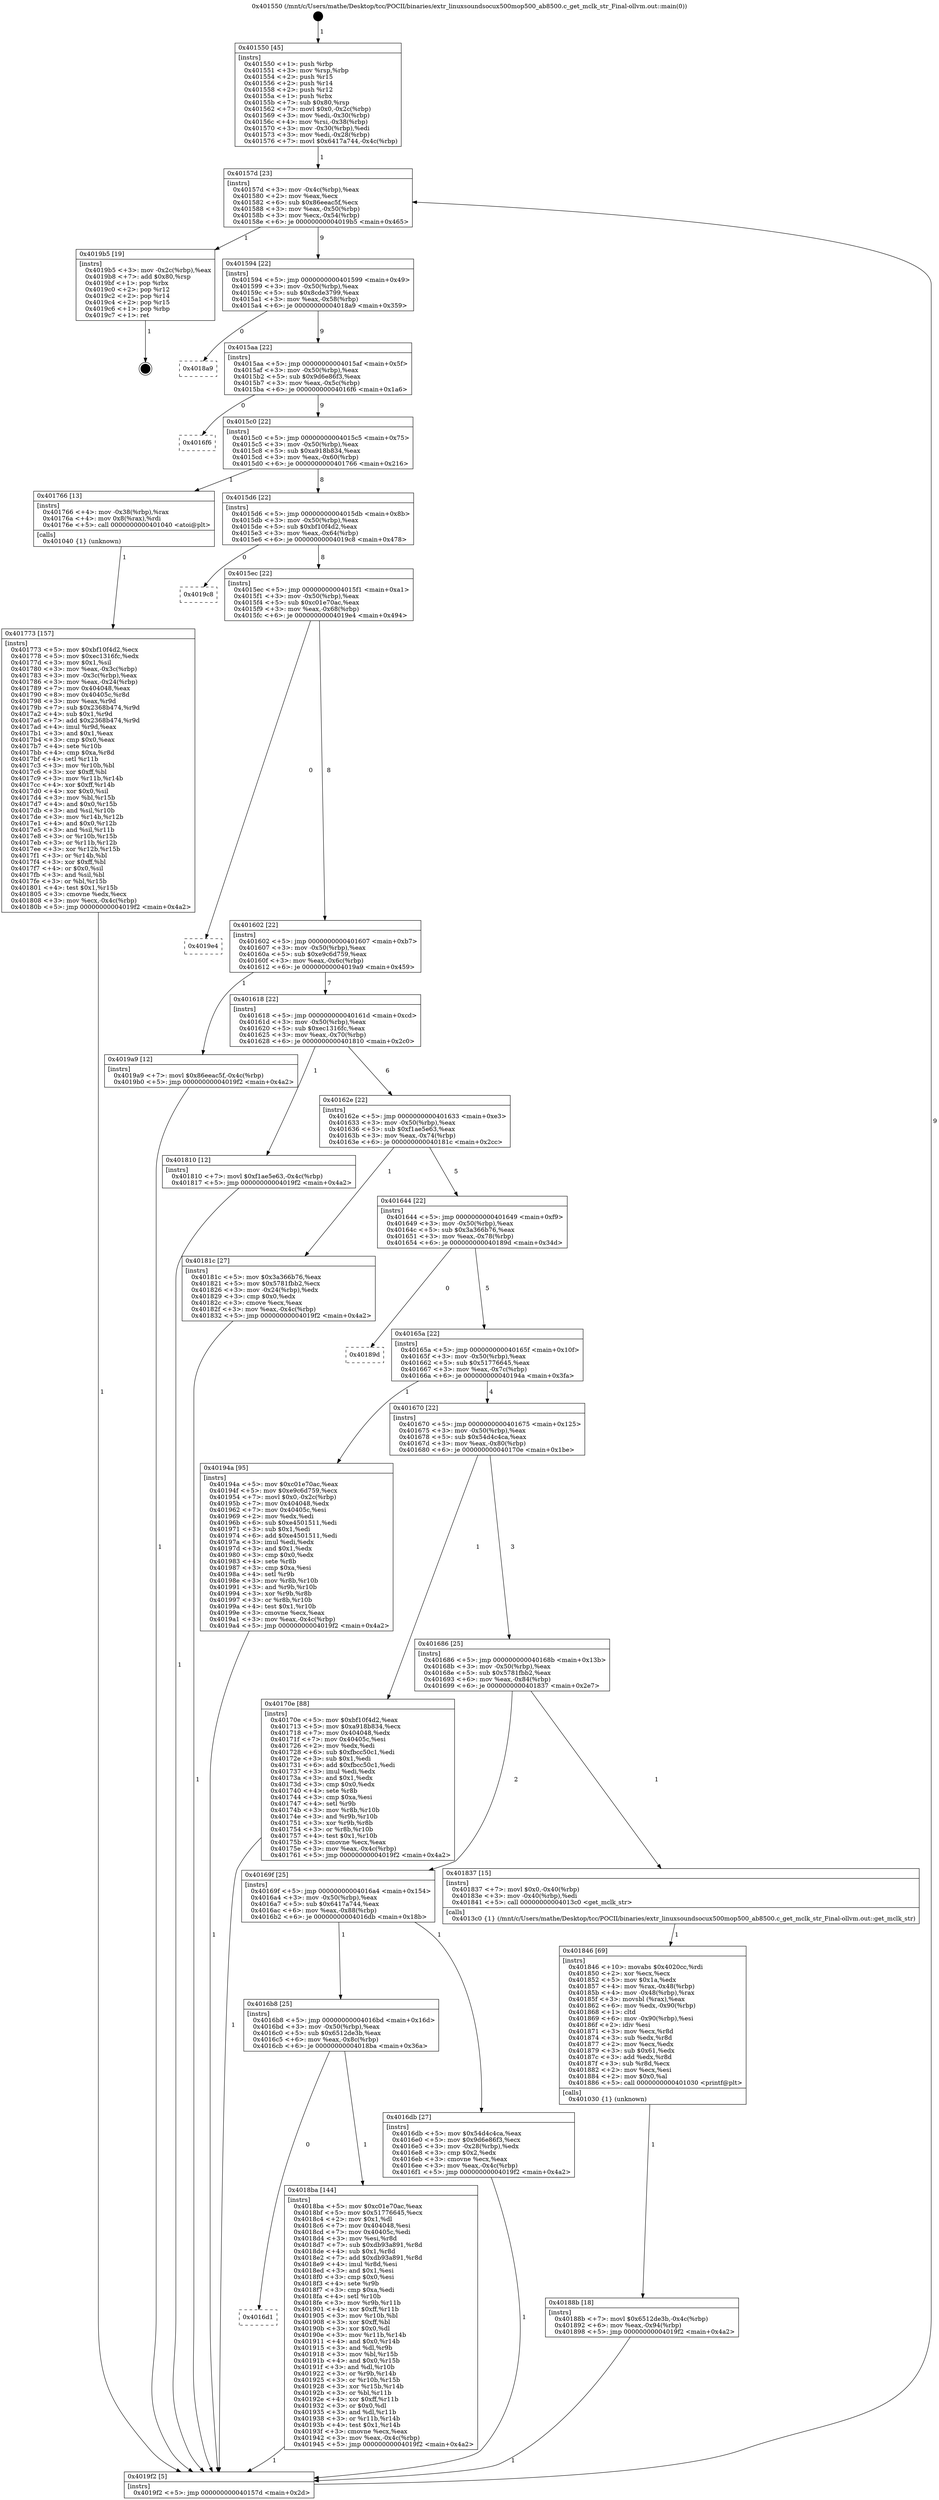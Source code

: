 digraph "0x401550" {
  label = "0x401550 (/mnt/c/Users/mathe/Desktop/tcc/POCII/binaries/extr_linuxsoundsocux500mop500_ab8500.c_get_mclk_str_Final-ollvm.out::main(0))"
  labelloc = "t"
  node[shape=record]

  Entry [label="",width=0.3,height=0.3,shape=circle,fillcolor=black,style=filled]
  "0x40157d" [label="{
     0x40157d [23]\l
     | [instrs]\l
     &nbsp;&nbsp;0x40157d \<+3\>: mov -0x4c(%rbp),%eax\l
     &nbsp;&nbsp;0x401580 \<+2\>: mov %eax,%ecx\l
     &nbsp;&nbsp;0x401582 \<+6\>: sub $0x86eeac5f,%ecx\l
     &nbsp;&nbsp;0x401588 \<+3\>: mov %eax,-0x50(%rbp)\l
     &nbsp;&nbsp;0x40158b \<+3\>: mov %ecx,-0x54(%rbp)\l
     &nbsp;&nbsp;0x40158e \<+6\>: je 00000000004019b5 \<main+0x465\>\l
  }"]
  "0x4019b5" [label="{
     0x4019b5 [19]\l
     | [instrs]\l
     &nbsp;&nbsp;0x4019b5 \<+3\>: mov -0x2c(%rbp),%eax\l
     &nbsp;&nbsp;0x4019b8 \<+7\>: add $0x80,%rsp\l
     &nbsp;&nbsp;0x4019bf \<+1\>: pop %rbx\l
     &nbsp;&nbsp;0x4019c0 \<+2\>: pop %r12\l
     &nbsp;&nbsp;0x4019c2 \<+2\>: pop %r14\l
     &nbsp;&nbsp;0x4019c4 \<+2\>: pop %r15\l
     &nbsp;&nbsp;0x4019c6 \<+1\>: pop %rbp\l
     &nbsp;&nbsp;0x4019c7 \<+1\>: ret\l
  }"]
  "0x401594" [label="{
     0x401594 [22]\l
     | [instrs]\l
     &nbsp;&nbsp;0x401594 \<+5\>: jmp 0000000000401599 \<main+0x49\>\l
     &nbsp;&nbsp;0x401599 \<+3\>: mov -0x50(%rbp),%eax\l
     &nbsp;&nbsp;0x40159c \<+5\>: sub $0x8cde3799,%eax\l
     &nbsp;&nbsp;0x4015a1 \<+3\>: mov %eax,-0x58(%rbp)\l
     &nbsp;&nbsp;0x4015a4 \<+6\>: je 00000000004018a9 \<main+0x359\>\l
  }"]
  Exit [label="",width=0.3,height=0.3,shape=circle,fillcolor=black,style=filled,peripheries=2]
  "0x4018a9" [label="{
     0x4018a9\l
  }", style=dashed]
  "0x4015aa" [label="{
     0x4015aa [22]\l
     | [instrs]\l
     &nbsp;&nbsp;0x4015aa \<+5\>: jmp 00000000004015af \<main+0x5f\>\l
     &nbsp;&nbsp;0x4015af \<+3\>: mov -0x50(%rbp),%eax\l
     &nbsp;&nbsp;0x4015b2 \<+5\>: sub $0x9d6e86f3,%eax\l
     &nbsp;&nbsp;0x4015b7 \<+3\>: mov %eax,-0x5c(%rbp)\l
     &nbsp;&nbsp;0x4015ba \<+6\>: je 00000000004016f6 \<main+0x1a6\>\l
  }"]
  "0x4016d1" [label="{
     0x4016d1\l
  }", style=dashed]
  "0x4016f6" [label="{
     0x4016f6\l
  }", style=dashed]
  "0x4015c0" [label="{
     0x4015c0 [22]\l
     | [instrs]\l
     &nbsp;&nbsp;0x4015c0 \<+5\>: jmp 00000000004015c5 \<main+0x75\>\l
     &nbsp;&nbsp;0x4015c5 \<+3\>: mov -0x50(%rbp),%eax\l
     &nbsp;&nbsp;0x4015c8 \<+5\>: sub $0xa918b834,%eax\l
     &nbsp;&nbsp;0x4015cd \<+3\>: mov %eax,-0x60(%rbp)\l
     &nbsp;&nbsp;0x4015d0 \<+6\>: je 0000000000401766 \<main+0x216\>\l
  }"]
  "0x4018ba" [label="{
     0x4018ba [144]\l
     | [instrs]\l
     &nbsp;&nbsp;0x4018ba \<+5\>: mov $0xc01e70ac,%eax\l
     &nbsp;&nbsp;0x4018bf \<+5\>: mov $0x51776645,%ecx\l
     &nbsp;&nbsp;0x4018c4 \<+2\>: mov $0x1,%dl\l
     &nbsp;&nbsp;0x4018c6 \<+7\>: mov 0x404048,%esi\l
     &nbsp;&nbsp;0x4018cd \<+7\>: mov 0x40405c,%edi\l
     &nbsp;&nbsp;0x4018d4 \<+3\>: mov %esi,%r8d\l
     &nbsp;&nbsp;0x4018d7 \<+7\>: sub $0xdb93a891,%r8d\l
     &nbsp;&nbsp;0x4018de \<+4\>: sub $0x1,%r8d\l
     &nbsp;&nbsp;0x4018e2 \<+7\>: add $0xdb93a891,%r8d\l
     &nbsp;&nbsp;0x4018e9 \<+4\>: imul %r8d,%esi\l
     &nbsp;&nbsp;0x4018ed \<+3\>: and $0x1,%esi\l
     &nbsp;&nbsp;0x4018f0 \<+3\>: cmp $0x0,%esi\l
     &nbsp;&nbsp;0x4018f3 \<+4\>: sete %r9b\l
     &nbsp;&nbsp;0x4018f7 \<+3\>: cmp $0xa,%edi\l
     &nbsp;&nbsp;0x4018fa \<+4\>: setl %r10b\l
     &nbsp;&nbsp;0x4018fe \<+3\>: mov %r9b,%r11b\l
     &nbsp;&nbsp;0x401901 \<+4\>: xor $0xff,%r11b\l
     &nbsp;&nbsp;0x401905 \<+3\>: mov %r10b,%bl\l
     &nbsp;&nbsp;0x401908 \<+3\>: xor $0xff,%bl\l
     &nbsp;&nbsp;0x40190b \<+3\>: xor $0x0,%dl\l
     &nbsp;&nbsp;0x40190e \<+3\>: mov %r11b,%r14b\l
     &nbsp;&nbsp;0x401911 \<+4\>: and $0x0,%r14b\l
     &nbsp;&nbsp;0x401915 \<+3\>: and %dl,%r9b\l
     &nbsp;&nbsp;0x401918 \<+3\>: mov %bl,%r15b\l
     &nbsp;&nbsp;0x40191b \<+4\>: and $0x0,%r15b\l
     &nbsp;&nbsp;0x40191f \<+3\>: and %dl,%r10b\l
     &nbsp;&nbsp;0x401922 \<+3\>: or %r9b,%r14b\l
     &nbsp;&nbsp;0x401925 \<+3\>: or %r10b,%r15b\l
     &nbsp;&nbsp;0x401928 \<+3\>: xor %r15b,%r14b\l
     &nbsp;&nbsp;0x40192b \<+3\>: or %bl,%r11b\l
     &nbsp;&nbsp;0x40192e \<+4\>: xor $0xff,%r11b\l
     &nbsp;&nbsp;0x401932 \<+3\>: or $0x0,%dl\l
     &nbsp;&nbsp;0x401935 \<+3\>: and %dl,%r11b\l
     &nbsp;&nbsp;0x401938 \<+3\>: or %r11b,%r14b\l
     &nbsp;&nbsp;0x40193b \<+4\>: test $0x1,%r14b\l
     &nbsp;&nbsp;0x40193f \<+3\>: cmovne %ecx,%eax\l
     &nbsp;&nbsp;0x401942 \<+3\>: mov %eax,-0x4c(%rbp)\l
     &nbsp;&nbsp;0x401945 \<+5\>: jmp 00000000004019f2 \<main+0x4a2\>\l
  }"]
  "0x401766" [label="{
     0x401766 [13]\l
     | [instrs]\l
     &nbsp;&nbsp;0x401766 \<+4\>: mov -0x38(%rbp),%rax\l
     &nbsp;&nbsp;0x40176a \<+4\>: mov 0x8(%rax),%rdi\l
     &nbsp;&nbsp;0x40176e \<+5\>: call 0000000000401040 \<atoi@plt\>\l
     | [calls]\l
     &nbsp;&nbsp;0x401040 \{1\} (unknown)\l
  }"]
  "0x4015d6" [label="{
     0x4015d6 [22]\l
     | [instrs]\l
     &nbsp;&nbsp;0x4015d6 \<+5\>: jmp 00000000004015db \<main+0x8b\>\l
     &nbsp;&nbsp;0x4015db \<+3\>: mov -0x50(%rbp),%eax\l
     &nbsp;&nbsp;0x4015de \<+5\>: sub $0xbf10f4d2,%eax\l
     &nbsp;&nbsp;0x4015e3 \<+3\>: mov %eax,-0x64(%rbp)\l
     &nbsp;&nbsp;0x4015e6 \<+6\>: je 00000000004019c8 \<main+0x478\>\l
  }"]
  "0x40188b" [label="{
     0x40188b [18]\l
     | [instrs]\l
     &nbsp;&nbsp;0x40188b \<+7\>: movl $0x6512de3b,-0x4c(%rbp)\l
     &nbsp;&nbsp;0x401892 \<+6\>: mov %eax,-0x94(%rbp)\l
     &nbsp;&nbsp;0x401898 \<+5\>: jmp 00000000004019f2 \<main+0x4a2\>\l
  }"]
  "0x4019c8" [label="{
     0x4019c8\l
  }", style=dashed]
  "0x4015ec" [label="{
     0x4015ec [22]\l
     | [instrs]\l
     &nbsp;&nbsp;0x4015ec \<+5\>: jmp 00000000004015f1 \<main+0xa1\>\l
     &nbsp;&nbsp;0x4015f1 \<+3\>: mov -0x50(%rbp),%eax\l
     &nbsp;&nbsp;0x4015f4 \<+5\>: sub $0xc01e70ac,%eax\l
     &nbsp;&nbsp;0x4015f9 \<+3\>: mov %eax,-0x68(%rbp)\l
     &nbsp;&nbsp;0x4015fc \<+6\>: je 00000000004019e4 \<main+0x494\>\l
  }"]
  "0x401846" [label="{
     0x401846 [69]\l
     | [instrs]\l
     &nbsp;&nbsp;0x401846 \<+10\>: movabs $0x4020cc,%rdi\l
     &nbsp;&nbsp;0x401850 \<+2\>: xor %ecx,%ecx\l
     &nbsp;&nbsp;0x401852 \<+5\>: mov $0x1a,%edx\l
     &nbsp;&nbsp;0x401857 \<+4\>: mov %rax,-0x48(%rbp)\l
     &nbsp;&nbsp;0x40185b \<+4\>: mov -0x48(%rbp),%rax\l
     &nbsp;&nbsp;0x40185f \<+3\>: movsbl (%rax),%eax\l
     &nbsp;&nbsp;0x401862 \<+6\>: mov %edx,-0x90(%rbp)\l
     &nbsp;&nbsp;0x401868 \<+1\>: cltd\l
     &nbsp;&nbsp;0x401869 \<+6\>: mov -0x90(%rbp),%esi\l
     &nbsp;&nbsp;0x40186f \<+2\>: idiv %esi\l
     &nbsp;&nbsp;0x401871 \<+3\>: mov %ecx,%r8d\l
     &nbsp;&nbsp;0x401874 \<+3\>: sub %edx,%r8d\l
     &nbsp;&nbsp;0x401877 \<+2\>: mov %ecx,%edx\l
     &nbsp;&nbsp;0x401879 \<+3\>: sub $0x61,%edx\l
     &nbsp;&nbsp;0x40187c \<+3\>: add %edx,%r8d\l
     &nbsp;&nbsp;0x40187f \<+3\>: sub %r8d,%ecx\l
     &nbsp;&nbsp;0x401882 \<+2\>: mov %ecx,%esi\l
     &nbsp;&nbsp;0x401884 \<+2\>: mov $0x0,%al\l
     &nbsp;&nbsp;0x401886 \<+5\>: call 0000000000401030 \<printf@plt\>\l
     | [calls]\l
     &nbsp;&nbsp;0x401030 \{1\} (unknown)\l
  }"]
  "0x4019e4" [label="{
     0x4019e4\l
  }", style=dashed]
  "0x401602" [label="{
     0x401602 [22]\l
     | [instrs]\l
     &nbsp;&nbsp;0x401602 \<+5\>: jmp 0000000000401607 \<main+0xb7\>\l
     &nbsp;&nbsp;0x401607 \<+3\>: mov -0x50(%rbp),%eax\l
     &nbsp;&nbsp;0x40160a \<+5\>: sub $0xe9c6d759,%eax\l
     &nbsp;&nbsp;0x40160f \<+3\>: mov %eax,-0x6c(%rbp)\l
     &nbsp;&nbsp;0x401612 \<+6\>: je 00000000004019a9 \<main+0x459\>\l
  }"]
  "0x401773" [label="{
     0x401773 [157]\l
     | [instrs]\l
     &nbsp;&nbsp;0x401773 \<+5\>: mov $0xbf10f4d2,%ecx\l
     &nbsp;&nbsp;0x401778 \<+5\>: mov $0xec1316fc,%edx\l
     &nbsp;&nbsp;0x40177d \<+3\>: mov $0x1,%sil\l
     &nbsp;&nbsp;0x401780 \<+3\>: mov %eax,-0x3c(%rbp)\l
     &nbsp;&nbsp;0x401783 \<+3\>: mov -0x3c(%rbp),%eax\l
     &nbsp;&nbsp;0x401786 \<+3\>: mov %eax,-0x24(%rbp)\l
     &nbsp;&nbsp;0x401789 \<+7\>: mov 0x404048,%eax\l
     &nbsp;&nbsp;0x401790 \<+8\>: mov 0x40405c,%r8d\l
     &nbsp;&nbsp;0x401798 \<+3\>: mov %eax,%r9d\l
     &nbsp;&nbsp;0x40179b \<+7\>: sub $0x2368b474,%r9d\l
     &nbsp;&nbsp;0x4017a2 \<+4\>: sub $0x1,%r9d\l
     &nbsp;&nbsp;0x4017a6 \<+7\>: add $0x2368b474,%r9d\l
     &nbsp;&nbsp;0x4017ad \<+4\>: imul %r9d,%eax\l
     &nbsp;&nbsp;0x4017b1 \<+3\>: and $0x1,%eax\l
     &nbsp;&nbsp;0x4017b4 \<+3\>: cmp $0x0,%eax\l
     &nbsp;&nbsp;0x4017b7 \<+4\>: sete %r10b\l
     &nbsp;&nbsp;0x4017bb \<+4\>: cmp $0xa,%r8d\l
     &nbsp;&nbsp;0x4017bf \<+4\>: setl %r11b\l
     &nbsp;&nbsp;0x4017c3 \<+3\>: mov %r10b,%bl\l
     &nbsp;&nbsp;0x4017c6 \<+3\>: xor $0xff,%bl\l
     &nbsp;&nbsp;0x4017c9 \<+3\>: mov %r11b,%r14b\l
     &nbsp;&nbsp;0x4017cc \<+4\>: xor $0xff,%r14b\l
     &nbsp;&nbsp;0x4017d0 \<+4\>: xor $0x0,%sil\l
     &nbsp;&nbsp;0x4017d4 \<+3\>: mov %bl,%r15b\l
     &nbsp;&nbsp;0x4017d7 \<+4\>: and $0x0,%r15b\l
     &nbsp;&nbsp;0x4017db \<+3\>: and %sil,%r10b\l
     &nbsp;&nbsp;0x4017de \<+3\>: mov %r14b,%r12b\l
     &nbsp;&nbsp;0x4017e1 \<+4\>: and $0x0,%r12b\l
     &nbsp;&nbsp;0x4017e5 \<+3\>: and %sil,%r11b\l
     &nbsp;&nbsp;0x4017e8 \<+3\>: or %r10b,%r15b\l
     &nbsp;&nbsp;0x4017eb \<+3\>: or %r11b,%r12b\l
     &nbsp;&nbsp;0x4017ee \<+3\>: xor %r12b,%r15b\l
     &nbsp;&nbsp;0x4017f1 \<+3\>: or %r14b,%bl\l
     &nbsp;&nbsp;0x4017f4 \<+3\>: xor $0xff,%bl\l
     &nbsp;&nbsp;0x4017f7 \<+4\>: or $0x0,%sil\l
     &nbsp;&nbsp;0x4017fb \<+3\>: and %sil,%bl\l
     &nbsp;&nbsp;0x4017fe \<+3\>: or %bl,%r15b\l
     &nbsp;&nbsp;0x401801 \<+4\>: test $0x1,%r15b\l
     &nbsp;&nbsp;0x401805 \<+3\>: cmovne %edx,%ecx\l
     &nbsp;&nbsp;0x401808 \<+3\>: mov %ecx,-0x4c(%rbp)\l
     &nbsp;&nbsp;0x40180b \<+5\>: jmp 00000000004019f2 \<main+0x4a2\>\l
  }"]
  "0x4019a9" [label="{
     0x4019a9 [12]\l
     | [instrs]\l
     &nbsp;&nbsp;0x4019a9 \<+7\>: movl $0x86eeac5f,-0x4c(%rbp)\l
     &nbsp;&nbsp;0x4019b0 \<+5\>: jmp 00000000004019f2 \<main+0x4a2\>\l
  }"]
  "0x401618" [label="{
     0x401618 [22]\l
     | [instrs]\l
     &nbsp;&nbsp;0x401618 \<+5\>: jmp 000000000040161d \<main+0xcd\>\l
     &nbsp;&nbsp;0x40161d \<+3\>: mov -0x50(%rbp),%eax\l
     &nbsp;&nbsp;0x401620 \<+5\>: sub $0xec1316fc,%eax\l
     &nbsp;&nbsp;0x401625 \<+3\>: mov %eax,-0x70(%rbp)\l
     &nbsp;&nbsp;0x401628 \<+6\>: je 0000000000401810 \<main+0x2c0\>\l
  }"]
  "0x401550" [label="{
     0x401550 [45]\l
     | [instrs]\l
     &nbsp;&nbsp;0x401550 \<+1\>: push %rbp\l
     &nbsp;&nbsp;0x401551 \<+3\>: mov %rsp,%rbp\l
     &nbsp;&nbsp;0x401554 \<+2\>: push %r15\l
     &nbsp;&nbsp;0x401556 \<+2\>: push %r14\l
     &nbsp;&nbsp;0x401558 \<+2\>: push %r12\l
     &nbsp;&nbsp;0x40155a \<+1\>: push %rbx\l
     &nbsp;&nbsp;0x40155b \<+7\>: sub $0x80,%rsp\l
     &nbsp;&nbsp;0x401562 \<+7\>: movl $0x0,-0x2c(%rbp)\l
     &nbsp;&nbsp;0x401569 \<+3\>: mov %edi,-0x30(%rbp)\l
     &nbsp;&nbsp;0x40156c \<+4\>: mov %rsi,-0x38(%rbp)\l
     &nbsp;&nbsp;0x401570 \<+3\>: mov -0x30(%rbp),%edi\l
     &nbsp;&nbsp;0x401573 \<+3\>: mov %edi,-0x28(%rbp)\l
     &nbsp;&nbsp;0x401576 \<+7\>: movl $0x6417a744,-0x4c(%rbp)\l
  }"]
  "0x401810" [label="{
     0x401810 [12]\l
     | [instrs]\l
     &nbsp;&nbsp;0x401810 \<+7\>: movl $0xf1ae5e63,-0x4c(%rbp)\l
     &nbsp;&nbsp;0x401817 \<+5\>: jmp 00000000004019f2 \<main+0x4a2\>\l
  }"]
  "0x40162e" [label="{
     0x40162e [22]\l
     | [instrs]\l
     &nbsp;&nbsp;0x40162e \<+5\>: jmp 0000000000401633 \<main+0xe3\>\l
     &nbsp;&nbsp;0x401633 \<+3\>: mov -0x50(%rbp),%eax\l
     &nbsp;&nbsp;0x401636 \<+5\>: sub $0xf1ae5e63,%eax\l
     &nbsp;&nbsp;0x40163b \<+3\>: mov %eax,-0x74(%rbp)\l
     &nbsp;&nbsp;0x40163e \<+6\>: je 000000000040181c \<main+0x2cc\>\l
  }"]
  "0x4019f2" [label="{
     0x4019f2 [5]\l
     | [instrs]\l
     &nbsp;&nbsp;0x4019f2 \<+5\>: jmp 000000000040157d \<main+0x2d\>\l
  }"]
  "0x40181c" [label="{
     0x40181c [27]\l
     | [instrs]\l
     &nbsp;&nbsp;0x40181c \<+5\>: mov $0x3a366b76,%eax\l
     &nbsp;&nbsp;0x401821 \<+5\>: mov $0x5781fbb2,%ecx\l
     &nbsp;&nbsp;0x401826 \<+3\>: mov -0x24(%rbp),%edx\l
     &nbsp;&nbsp;0x401829 \<+3\>: cmp $0x0,%edx\l
     &nbsp;&nbsp;0x40182c \<+3\>: cmove %ecx,%eax\l
     &nbsp;&nbsp;0x40182f \<+3\>: mov %eax,-0x4c(%rbp)\l
     &nbsp;&nbsp;0x401832 \<+5\>: jmp 00000000004019f2 \<main+0x4a2\>\l
  }"]
  "0x401644" [label="{
     0x401644 [22]\l
     | [instrs]\l
     &nbsp;&nbsp;0x401644 \<+5\>: jmp 0000000000401649 \<main+0xf9\>\l
     &nbsp;&nbsp;0x401649 \<+3\>: mov -0x50(%rbp),%eax\l
     &nbsp;&nbsp;0x40164c \<+5\>: sub $0x3a366b76,%eax\l
     &nbsp;&nbsp;0x401651 \<+3\>: mov %eax,-0x78(%rbp)\l
     &nbsp;&nbsp;0x401654 \<+6\>: je 000000000040189d \<main+0x34d\>\l
  }"]
  "0x4016b8" [label="{
     0x4016b8 [25]\l
     | [instrs]\l
     &nbsp;&nbsp;0x4016b8 \<+5\>: jmp 00000000004016bd \<main+0x16d\>\l
     &nbsp;&nbsp;0x4016bd \<+3\>: mov -0x50(%rbp),%eax\l
     &nbsp;&nbsp;0x4016c0 \<+5\>: sub $0x6512de3b,%eax\l
     &nbsp;&nbsp;0x4016c5 \<+6\>: mov %eax,-0x8c(%rbp)\l
     &nbsp;&nbsp;0x4016cb \<+6\>: je 00000000004018ba \<main+0x36a\>\l
  }"]
  "0x40189d" [label="{
     0x40189d\l
  }", style=dashed]
  "0x40165a" [label="{
     0x40165a [22]\l
     | [instrs]\l
     &nbsp;&nbsp;0x40165a \<+5\>: jmp 000000000040165f \<main+0x10f\>\l
     &nbsp;&nbsp;0x40165f \<+3\>: mov -0x50(%rbp),%eax\l
     &nbsp;&nbsp;0x401662 \<+5\>: sub $0x51776645,%eax\l
     &nbsp;&nbsp;0x401667 \<+3\>: mov %eax,-0x7c(%rbp)\l
     &nbsp;&nbsp;0x40166a \<+6\>: je 000000000040194a \<main+0x3fa\>\l
  }"]
  "0x4016db" [label="{
     0x4016db [27]\l
     | [instrs]\l
     &nbsp;&nbsp;0x4016db \<+5\>: mov $0x54d4c4ca,%eax\l
     &nbsp;&nbsp;0x4016e0 \<+5\>: mov $0x9d6e86f3,%ecx\l
     &nbsp;&nbsp;0x4016e5 \<+3\>: mov -0x28(%rbp),%edx\l
     &nbsp;&nbsp;0x4016e8 \<+3\>: cmp $0x2,%edx\l
     &nbsp;&nbsp;0x4016eb \<+3\>: cmovne %ecx,%eax\l
     &nbsp;&nbsp;0x4016ee \<+3\>: mov %eax,-0x4c(%rbp)\l
     &nbsp;&nbsp;0x4016f1 \<+5\>: jmp 00000000004019f2 \<main+0x4a2\>\l
  }"]
  "0x40194a" [label="{
     0x40194a [95]\l
     | [instrs]\l
     &nbsp;&nbsp;0x40194a \<+5\>: mov $0xc01e70ac,%eax\l
     &nbsp;&nbsp;0x40194f \<+5\>: mov $0xe9c6d759,%ecx\l
     &nbsp;&nbsp;0x401954 \<+7\>: movl $0x0,-0x2c(%rbp)\l
     &nbsp;&nbsp;0x40195b \<+7\>: mov 0x404048,%edx\l
     &nbsp;&nbsp;0x401962 \<+7\>: mov 0x40405c,%esi\l
     &nbsp;&nbsp;0x401969 \<+2\>: mov %edx,%edi\l
     &nbsp;&nbsp;0x40196b \<+6\>: sub $0xe4501511,%edi\l
     &nbsp;&nbsp;0x401971 \<+3\>: sub $0x1,%edi\l
     &nbsp;&nbsp;0x401974 \<+6\>: add $0xe4501511,%edi\l
     &nbsp;&nbsp;0x40197a \<+3\>: imul %edi,%edx\l
     &nbsp;&nbsp;0x40197d \<+3\>: and $0x1,%edx\l
     &nbsp;&nbsp;0x401980 \<+3\>: cmp $0x0,%edx\l
     &nbsp;&nbsp;0x401983 \<+4\>: sete %r8b\l
     &nbsp;&nbsp;0x401987 \<+3\>: cmp $0xa,%esi\l
     &nbsp;&nbsp;0x40198a \<+4\>: setl %r9b\l
     &nbsp;&nbsp;0x40198e \<+3\>: mov %r8b,%r10b\l
     &nbsp;&nbsp;0x401991 \<+3\>: and %r9b,%r10b\l
     &nbsp;&nbsp;0x401994 \<+3\>: xor %r9b,%r8b\l
     &nbsp;&nbsp;0x401997 \<+3\>: or %r8b,%r10b\l
     &nbsp;&nbsp;0x40199a \<+4\>: test $0x1,%r10b\l
     &nbsp;&nbsp;0x40199e \<+3\>: cmovne %ecx,%eax\l
     &nbsp;&nbsp;0x4019a1 \<+3\>: mov %eax,-0x4c(%rbp)\l
     &nbsp;&nbsp;0x4019a4 \<+5\>: jmp 00000000004019f2 \<main+0x4a2\>\l
  }"]
  "0x401670" [label="{
     0x401670 [22]\l
     | [instrs]\l
     &nbsp;&nbsp;0x401670 \<+5\>: jmp 0000000000401675 \<main+0x125\>\l
     &nbsp;&nbsp;0x401675 \<+3\>: mov -0x50(%rbp),%eax\l
     &nbsp;&nbsp;0x401678 \<+5\>: sub $0x54d4c4ca,%eax\l
     &nbsp;&nbsp;0x40167d \<+3\>: mov %eax,-0x80(%rbp)\l
     &nbsp;&nbsp;0x401680 \<+6\>: je 000000000040170e \<main+0x1be\>\l
  }"]
  "0x40169f" [label="{
     0x40169f [25]\l
     | [instrs]\l
     &nbsp;&nbsp;0x40169f \<+5\>: jmp 00000000004016a4 \<main+0x154\>\l
     &nbsp;&nbsp;0x4016a4 \<+3\>: mov -0x50(%rbp),%eax\l
     &nbsp;&nbsp;0x4016a7 \<+5\>: sub $0x6417a744,%eax\l
     &nbsp;&nbsp;0x4016ac \<+6\>: mov %eax,-0x88(%rbp)\l
     &nbsp;&nbsp;0x4016b2 \<+6\>: je 00000000004016db \<main+0x18b\>\l
  }"]
  "0x40170e" [label="{
     0x40170e [88]\l
     | [instrs]\l
     &nbsp;&nbsp;0x40170e \<+5\>: mov $0xbf10f4d2,%eax\l
     &nbsp;&nbsp;0x401713 \<+5\>: mov $0xa918b834,%ecx\l
     &nbsp;&nbsp;0x401718 \<+7\>: mov 0x404048,%edx\l
     &nbsp;&nbsp;0x40171f \<+7\>: mov 0x40405c,%esi\l
     &nbsp;&nbsp;0x401726 \<+2\>: mov %edx,%edi\l
     &nbsp;&nbsp;0x401728 \<+6\>: sub $0xfbcc50c1,%edi\l
     &nbsp;&nbsp;0x40172e \<+3\>: sub $0x1,%edi\l
     &nbsp;&nbsp;0x401731 \<+6\>: add $0xfbcc50c1,%edi\l
     &nbsp;&nbsp;0x401737 \<+3\>: imul %edi,%edx\l
     &nbsp;&nbsp;0x40173a \<+3\>: and $0x1,%edx\l
     &nbsp;&nbsp;0x40173d \<+3\>: cmp $0x0,%edx\l
     &nbsp;&nbsp;0x401740 \<+4\>: sete %r8b\l
     &nbsp;&nbsp;0x401744 \<+3\>: cmp $0xa,%esi\l
     &nbsp;&nbsp;0x401747 \<+4\>: setl %r9b\l
     &nbsp;&nbsp;0x40174b \<+3\>: mov %r8b,%r10b\l
     &nbsp;&nbsp;0x40174e \<+3\>: and %r9b,%r10b\l
     &nbsp;&nbsp;0x401751 \<+3\>: xor %r9b,%r8b\l
     &nbsp;&nbsp;0x401754 \<+3\>: or %r8b,%r10b\l
     &nbsp;&nbsp;0x401757 \<+4\>: test $0x1,%r10b\l
     &nbsp;&nbsp;0x40175b \<+3\>: cmovne %ecx,%eax\l
     &nbsp;&nbsp;0x40175e \<+3\>: mov %eax,-0x4c(%rbp)\l
     &nbsp;&nbsp;0x401761 \<+5\>: jmp 00000000004019f2 \<main+0x4a2\>\l
  }"]
  "0x401686" [label="{
     0x401686 [25]\l
     | [instrs]\l
     &nbsp;&nbsp;0x401686 \<+5\>: jmp 000000000040168b \<main+0x13b\>\l
     &nbsp;&nbsp;0x40168b \<+3\>: mov -0x50(%rbp),%eax\l
     &nbsp;&nbsp;0x40168e \<+5\>: sub $0x5781fbb2,%eax\l
     &nbsp;&nbsp;0x401693 \<+6\>: mov %eax,-0x84(%rbp)\l
     &nbsp;&nbsp;0x401699 \<+6\>: je 0000000000401837 \<main+0x2e7\>\l
  }"]
  "0x401837" [label="{
     0x401837 [15]\l
     | [instrs]\l
     &nbsp;&nbsp;0x401837 \<+7\>: movl $0x0,-0x40(%rbp)\l
     &nbsp;&nbsp;0x40183e \<+3\>: mov -0x40(%rbp),%edi\l
     &nbsp;&nbsp;0x401841 \<+5\>: call 00000000004013c0 \<get_mclk_str\>\l
     | [calls]\l
     &nbsp;&nbsp;0x4013c0 \{1\} (/mnt/c/Users/mathe/Desktop/tcc/POCII/binaries/extr_linuxsoundsocux500mop500_ab8500.c_get_mclk_str_Final-ollvm.out::get_mclk_str)\l
  }"]
  Entry -> "0x401550" [label=" 1"]
  "0x40157d" -> "0x4019b5" [label=" 1"]
  "0x40157d" -> "0x401594" [label=" 9"]
  "0x4019b5" -> Exit [label=" 1"]
  "0x401594" -> "0x4018a9" [label=" 0"]
  "0x401594" -> "0x4015aa" [label=" 9"]
  "0x4019a9" -> "0x4019f2" [label=" 1"]
  "0x4015aa" -> "0x4016f6" [label=" 0"]
  "0x4015aa" -> "0x4015c0" [label=" 9"]
  "0x40194a" -> "0x4019f2" [label=" 1"]
  "0x4015c0" -> "0x401766" [label=" 1"]
  "0x4015c0" -> "0x4015d6" [label=" 8"]
  "0x4018ba" -> "0x4019f2" [label=" 1"]
  "0x4015d6" -> "0x4019c8" [label=" 0"]
  "0x4015d6" -> "0x4015ec" [label=" 8"]
  "0x4016b8" -> "0x4018ba" [label=" 1"]
  "0x4015ec" -> "0x4019e4" [label=" 0"]
  "0x4015ec" -> "0x401602" [label=" 8"]
  "0x4016b8" -> "0x4016d1" [label=" 0"]
  "0x401602" -> "0x4019a9" [label=" 1"]
  "0x401602" -> "0x401618" [label=" 7"]
  "0x40188b" -> "0x4019f2" [label=" 1"]
  "0x401618" -> "0x401810" [label=" 1"]
  "0x401618" -> "0x40162e" [label=" 6"]
  "0x401846" -> "0x40188b" [label=" 1"]
  "0x40162e" -> "0x40181c" [label=" 1"]
  "0x40162e" -> "0x401644" [label=" 5"]
  "0x401837" -> "0x401846" [label=" 1"]
  "0x401644" -> "0x40189d" [label=" 0"]
  "0x401644" -> "0x40165a" [label=" 5"]
  "0x40181c" -> "0x4019f2" [label=" 1"]
  "0x40165a" -> "0x40194a" [label=" 1"]
  "0x40165a" -> "0x401670" [label=" 4"]
  "0x401810" -> "0x4019f2" [label=" 1"]
  "0x401670" -> "0x40170e" [label=" 1"]
  "0x401670" -> "0x401686" [label=" 3"]
  "0x401766" -> "0x401773" [label=" 1"]
  "0x401686" -> "0x401837" [label=" 1"]
  "0x401686" -> "0x40169f" [label=" 2"]
  "0x401773" -> "0x4019f2" [label=" 1"]
  "0x40169f" -> "0x4016db" [label=" 1"]
  "0x40169f" -> "0x4016b8" [label=" 1"]
  "0x4016db" -> "0x4019f2" [label=" 1"]
  "0x401550" -> "0x40157d" [label=" 1"]
  "0x4019f2" -> "0x40157d" [label=" 9"]
  "0x40170e" -> "0x4019f2" [label=" 1"]
}
